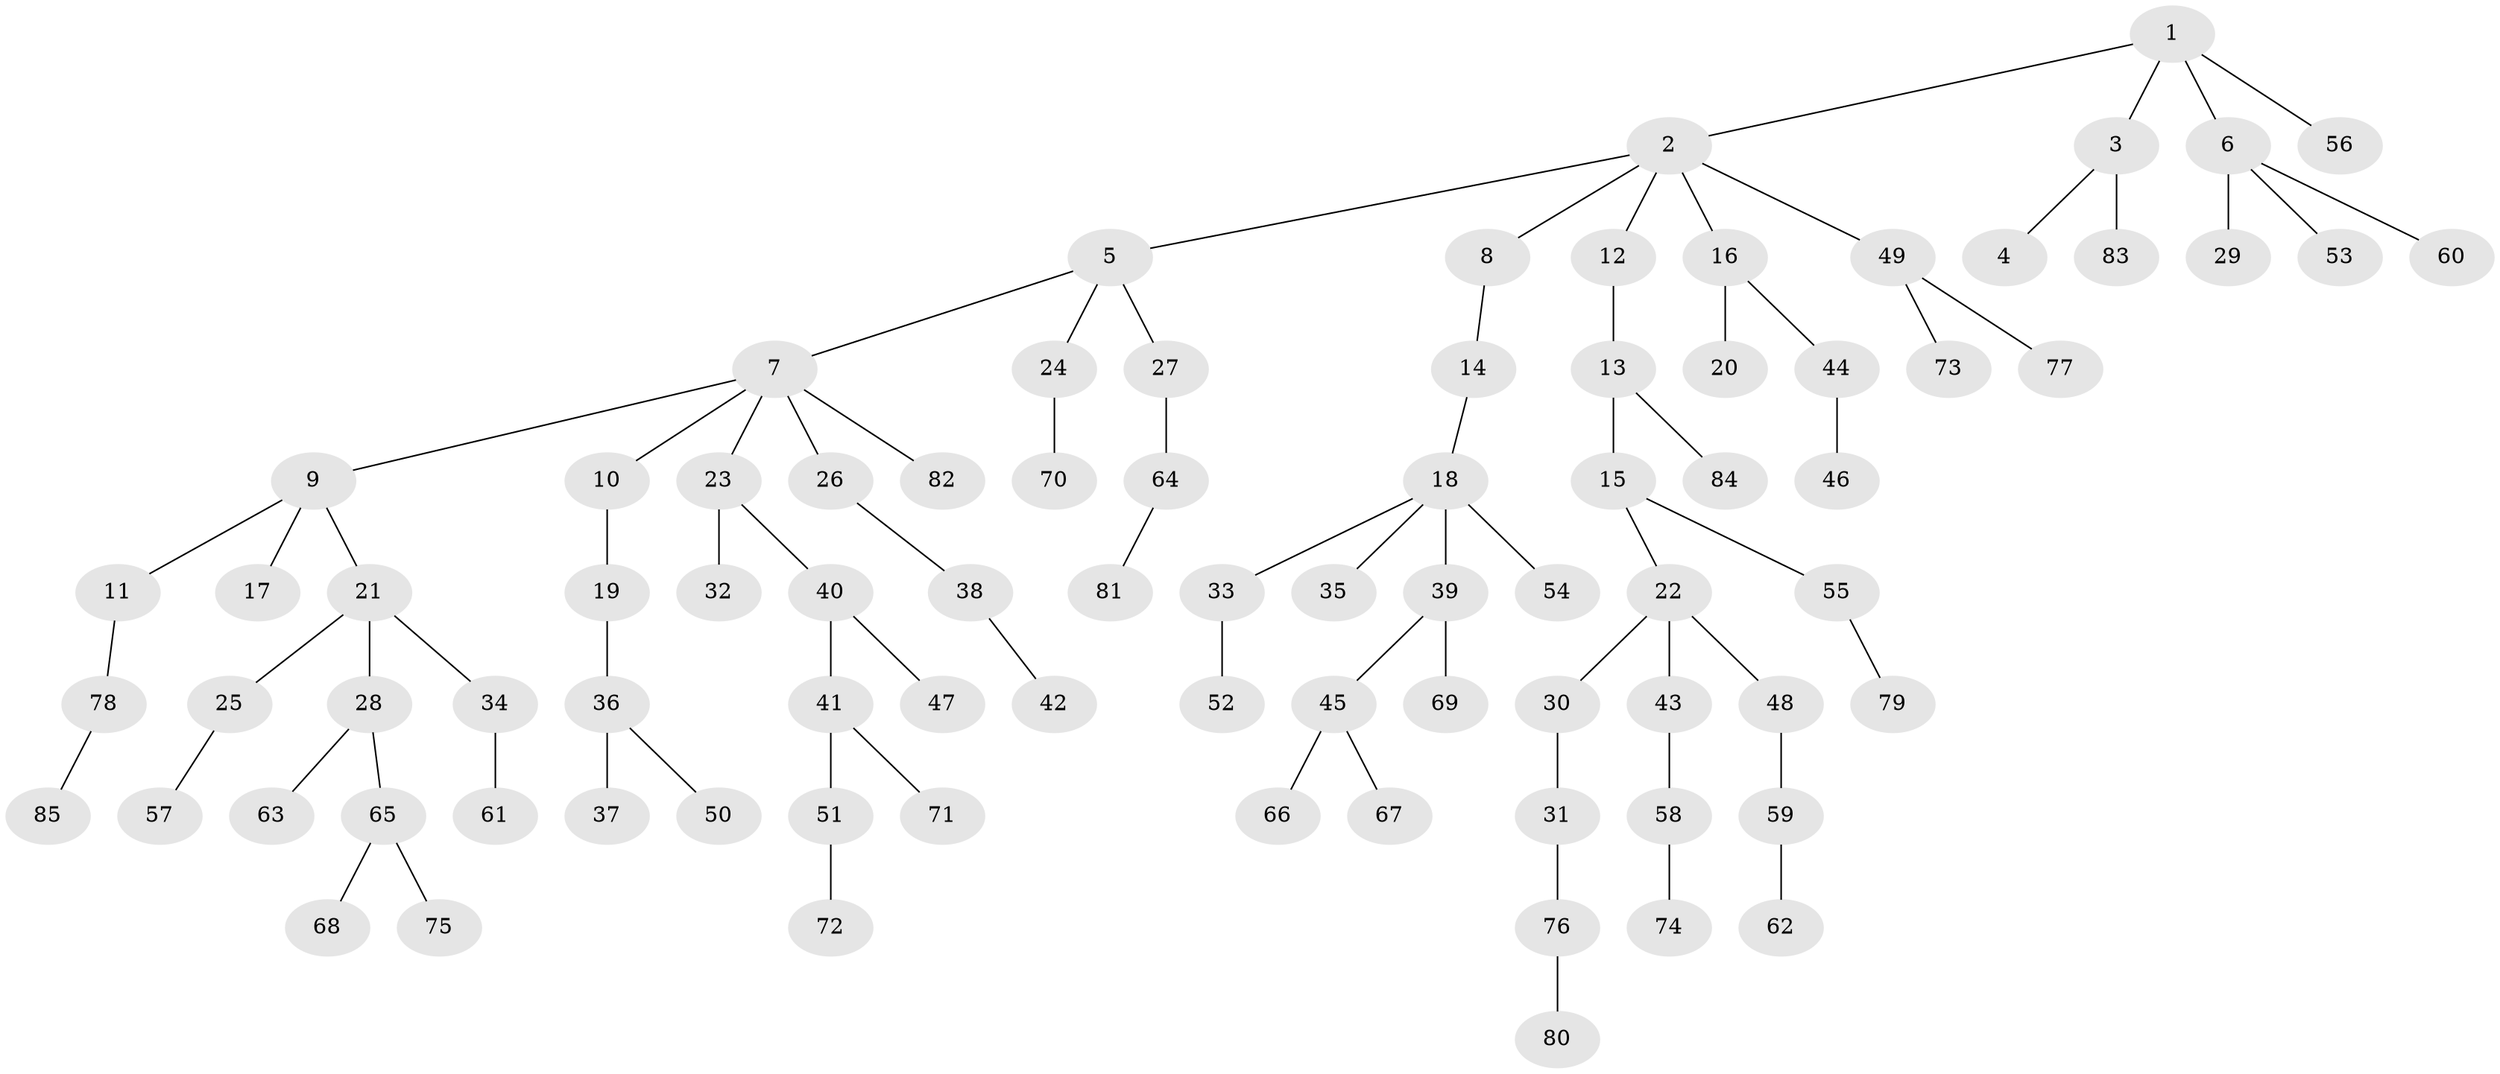 // coarse degree distribution, {6: 0.01694915254237288, 8: 0.01694915254237288, 2: 0.2542372881355932, 5: 0.01694915254237288, 3: 0.06779661016949153, 4: 0.1016949152542373, 1: 0.5254237288135594}
// Generated by graph-tools (version 1.1) at 2025/52/02/27/25 19:52:10]
// undirected, 85 vertices, 84 edges
graph export_dot {
graph [start="1"]
  node [color=gray90,style=filled];
  1;
  2;
  3;
  4;
  5;
  6;
  7;
  8;
  9;
  10;
  11;
  12;
  13;
  14;
  15;
  16;
  17;
  18;
  19;
  20;
  21;
  22;
  23;
  24;
  25;
  26;
  27;
  28;
  29;
  30;
  31;
  32;
  33;
  34;
  35;
  36;
  37;
  38;
  39;
  40;
  41;
  42;
  43;
  44;
  45;
  46;
  47;
  48;
  49;
  50;
  51;
  52;
  53;
  54;
  55;
  56;
  57;
  58;
  59;
  60;
  61;
  62;
  63;
  64;
  65;
  66;
  67;
  68;
  69;
  70;
  71;
  72;
  73;
  74;
  75;
  76;
  77;
  78;
  79;
  80;
  81;
  82;
  83;
  84;
  85;
  1 -- 2;
  1 -- 3;
  1 -- 6;
  1 -- 56;
  2 -- 5;
  2 -- 8;
  2 -- 12;
  2 -- 16;
  2 -- 49;
  3 -- 4;
  3 -- 83;
  5 -- 7;
  5 -- 24;
  5 -- 27;
  6 -- 29;
  6 -- 53;
  6 -- 60;
  7 -- 9;
  7 -- 10;
  7 -- 23;
  7 -- 26;
  7 -- 82;
  8 -- 14;
  9 -- 11;
  9 -- 17;
  9 -- 21;
  10 -- 19;
  11 -- 78;
  12 -- 13;
  13 -- 15;
  13 -- 84;
  14 -- 18;
  15 -- 22;
  15 -- 55;
  16 -- 20;
  16 -- 44;
  18 -- 33;
  18 -- 35;
  18 -- 39;
  18 -- 54;
  19 -- 36;
  21 -- 25;
  21 -- 28;
  21 -- 34;
  22 -- 30;
  22 -- 43;
  22 -- 48;
  23 -- 32;
  23 -- 40;
  24 -- 70;
  25 -- 57;
  26 -- 38;
  27 -- 64;
  28 -- 63;
  28 -- 65;
  30 -- 31;
  31 -- 76;
  33 -- 52;
  34 -- 61;
  36 -- 37;
  36 -- 50;
  38 -- 42;
  39 -- 45;
  39 -- 69;
  40 -- 41;
  40 -- 47;
  41 -- 51;
  41 -- 71;
  43 -- 58;
  44 -- 46;
  45 -- 66;
  45 -- 67;
  48 -- 59;
  49 -- 73;
  49 -- 77;
  51 -- 72;
  55 -- 79;
  58 -- 74;
  59 -- 62;
  64 -- 81;
  65 -- 68;
  65 -- 75;
  76 -- 80;
  78 -- 85;
}
